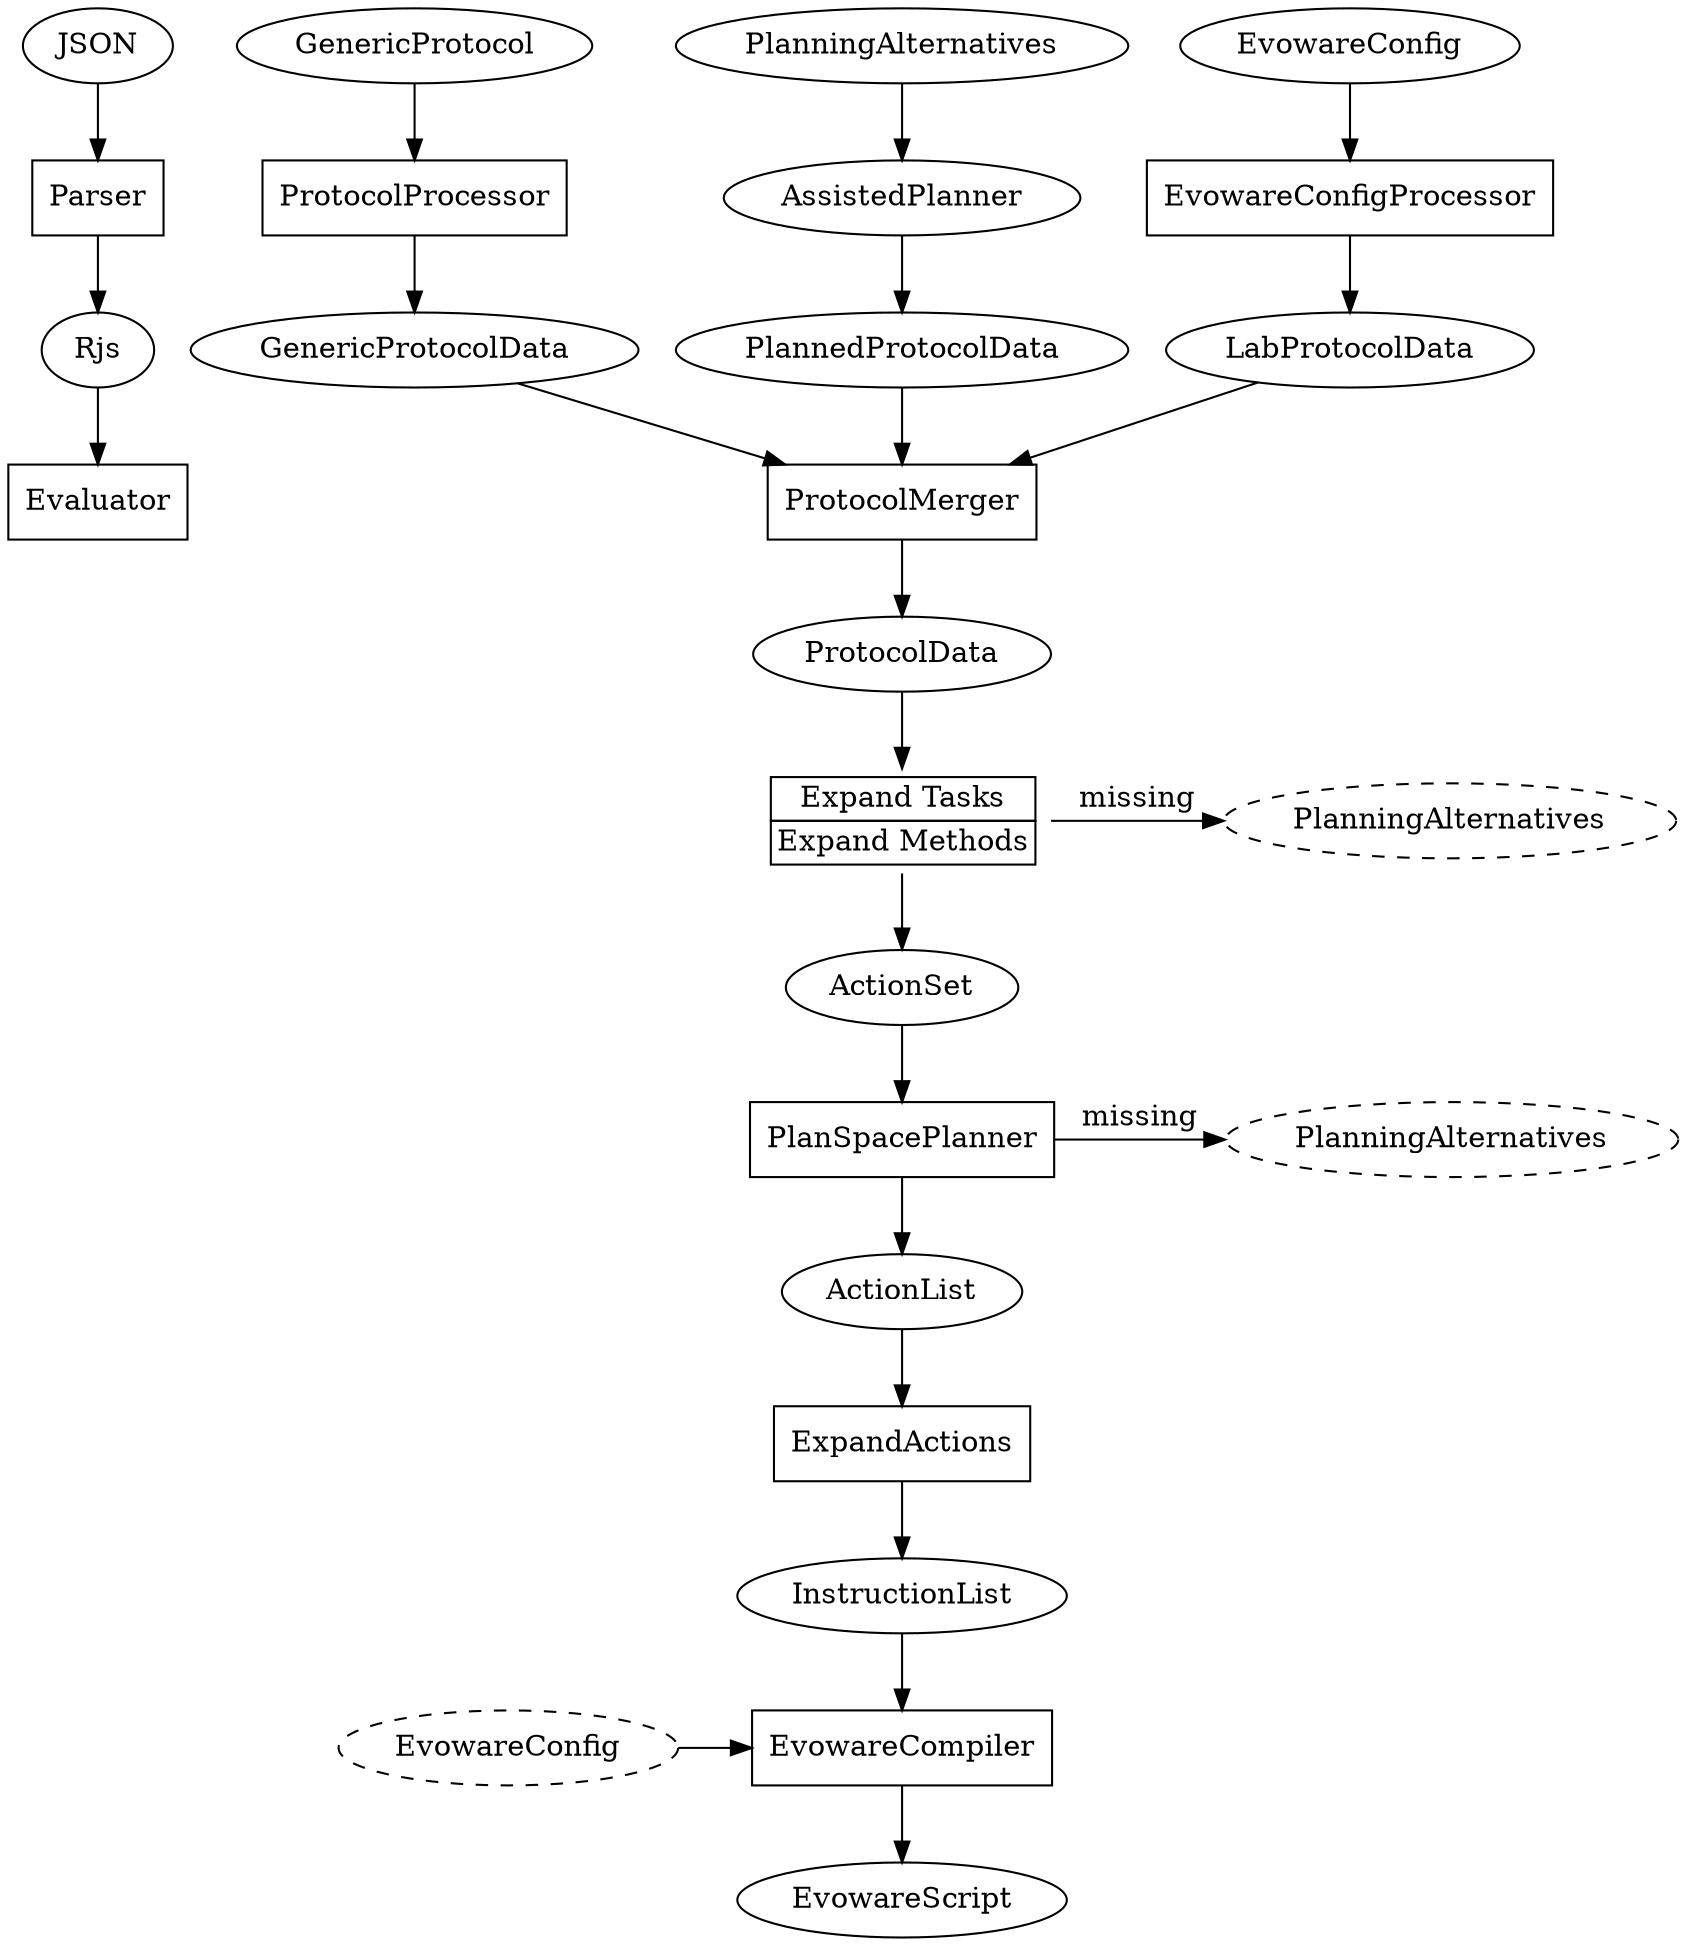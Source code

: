 digraph Roboliq {
	Parser [ shape="box" ];
	Evaluator [ shape="box" ];

	EvowareConfigProcessor [ shape="box" ];
	ProtocolProcessor [ shape="box" ];
	ProtocolMerger [ shape="box" ];
	ExpandCommands [
		shape = none
		label = <<table border="0" cellspacing="0">
					<tr><td port="port1" border="1">Expand Tasks</td></tr>
					<tr><td port="port2" border="1">Expand Methods</td></tr>
				</table>>
	]
	PlanSpacePlanner [ shape="box" ];
	ExpandActions [ shape="box" ];
	EvowareCompiler [ shape="box" ];

	Alternatives1 [ label="PlanningAlternatives", style="dashed" ];
	Alternatives2 [ label="PlanningAlternatives", style="dashed" ];
	EvowareConfig2 [ label="EvowareConfig", style="dashed" ];

	JSON -> Parser -> Rjs -> Evaluator;

	EvowareConfig -> EvowareConfigProcessor -> LabProtocolData -> ProtocolMerger;
	GenericProtocol -> ProtocolProcessor -> GenericProtocolData -> ProtocolMerger;
	PlanningAlternatives -> AssistedPlanner -> PlannedProtocolData -> ProtocolMerger;

	ProtocolMerger -> ProtocolData -> ExpandCommands -> ActionSet -> PlanSpacePlanner -> ActionList -> ExpandActions ->
		InstructionList -> EvowareCompiler -> EvowareScript;
	
	EvowareConfig2 -> EvowareCompiler;
	ExpandCommands -> Alternatives1 [ label=" missing " ];
	PlanSpacePlanner -> Alternatives2 [ label=" missing " ];

	{ rank=same ExpandCommands Alternatives1 };
	{ rank=same PlanSpacePlanner Alternatives2 };
	{ rank=same EvowareCompiler EvowareConfig2 };
}
